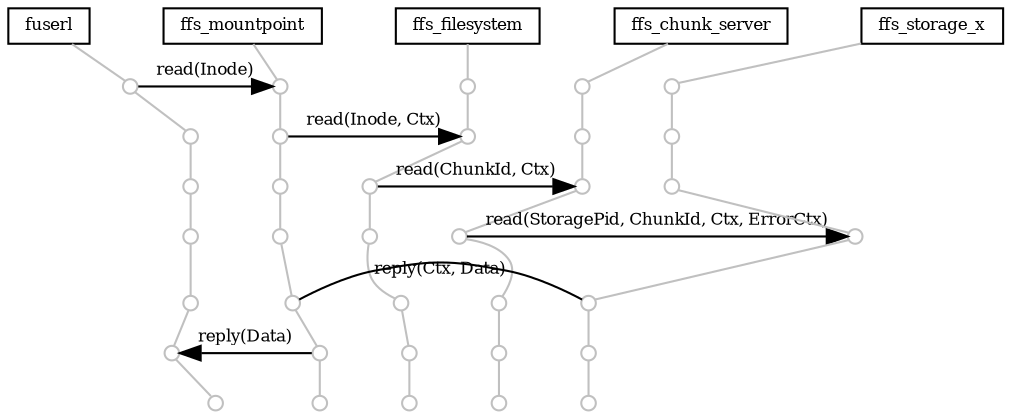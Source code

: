 digraph G{
    ranksep=.1;
    size="7.5,7.5";
    node [fontsize=8, style=point, width=.1, height=.1, color=grey, label=""];
    edge [arrowhead=none, style=filled, color=grey];
    
    fuserl0 -> ffs_mountpoint0 [style=invis]
    ffs_mountpoint0 -> ffs_filesystem0 [style=invis]
    ffs_filesystem0 -> ffs_chunk_server0 [style=invis]
    ffs_chunk_server0 -> ffs_storage_x0 [style=invis]

    fuserl0 [color=black, shape=box, label="fuserl"];
    fuserl0 -> fuserl1;
    fuserl1 -> fuserl2;
    fuserl2 -> fuserl3;
    fuserl3 -> fuserl4;
    fuserl4 -> fuserl5;
    fuserl5 -> fuserl6;
    fuserl6 -> fuserl7;

    ffs_mountpoint0 [color=black, shape=box, label="ffs_mountpoint"];
    ffs_mountpoint0 -> ffs_mountpoint1;
    ffs_mountpoint1 -> ffs_mountpoint2;
    ffs_mountpoint2 -> ffs_mountpoint3;
    ffs_mountpoint3 -> ffs_mountpoint4;
    ffs_mountpoint4 -> ffs_mountpoint5;
    ffs_mountpoint5 -> ffs_mountpoint6;
    ffs_mountpoint6 -> ffs_mountpoint7;
    
    ffs_filesystem0 [color=black, shape=box, label="ffs_filesystem"];
    ffs_filesystem0 -> ffs_filesystem1;
    ffs_filesystem1 -> ffs_filesystem2;
    ffs_filesystem2 -> ffs_filesystem3;
    ffs_filesystem3 -> ffs_filesystem4;
    ffs_filesystem4 -> ffs_filesystem5;
    ffs_filesystem5 -> ffs_filesystem6;
    ffs_filesystem6 -> ffs_filesystem7;
 
    ffs_chunk_server0 [color=black, shape=box, label="ffs_chunk_server"];
    ffs_chunk_server0 -> ffs_chunk_server1;
    ffs_chunk_server1 -> ffs_chunk_server2;
    ffs_chunk_server2 -> ffs_chunk_server3;
    ffs_chunk_server3 -> ffs_chunk_server4;
    ffs_chunk_server4 -> ffs_chunk_server5;
    ffs_chunk_server5 -> ffs_chunk_server6;
    ffs_chunk_server6 -> ffs_chunk_server7;


    ffs_storage_x0 [color=black, shape=box, label="ffs_storage_x"];
    ffs_storage_x0 -> ffs_storage_x1;
    ffs_storage_x1 -> ffs_storage_x2;
    ffs_storage_x2 -> ffs_storage_x3;
    ffs_storage_x3 -> ffs_storage_x4;
    ffs_storage_x4 -> ffs_storage_x5;
    ffs_storage_x5 -> ffs_storage_x6;
    ffs_storage_x6 -> ffs_storage_x7;

    {rank = same; edge[style=invis] fuserl0 -> ffs_mountpoint0 -> ffs_filesystem0 -> ffs_chunk_server0 -> ffs_storage_x0}
    {rank = same; edge[style=invis] fuserl1 -> ffs_mountpoint1 -> ffs_filesystem1 -> ffs_chunk_server1 -> ffs_storage_x1}
    {rank = same; edge[style=invis] fuserl2 -> ffs_mountpoint2 -> ffs_filesystem2 -> ffs_chunk_server2 -> ffs_storage_x2}
    {rank = same; edge[style=invis] fuserl3 -> ffs_mountpoint3 -> ffs_filesystem3 -> ffs_chunk_server3 -> ffs_storage_x3}
    {rank = same; edge[style=invis] fuserl4 -> ffs_mountpoint4 -> ffs_filesystem4 -> ffs_chunk_server4 -> ffs_storage_x4}
    {rank = same; edge[style=invis] fuserl5 -> ffs_mountpoint5 -> ffs_filesystem5 -> ffs_chunk_server5 -> ffs_storage_x5}
    {rank = same; edge[style=invis] fuserl6 -> ffs_mountpoint6 -> ffs_filesystem6 -> ffs_chunk_server6 -> ffs_storage_x6}
    {rank = same; edge[style=invis] fuserl7 -> ffs_mountpoint7 -> ffs_filesystem7 -> ffs_chunk_server7 -> ffs_storage_x7}
    

    edge [style=filled, fontsize=8, weight=0, arrowtail=none,
          arrowhead=normal, color=black];

    // Transitions
    fuserl1 -> ffs_mountpoint1 [label="read(Inode)"]
    ffs_mountpoint2 -> ffs_filesystem2 [label="read(Inode, Ctx)"]
    ffs_filesystem3 -> ffs_chunk_server3 [label="read(ChunkId, Ctx)"]
    ffs_chunk_server4 -> ffs_storage_x4 [label="read(StoragePid, ChunkId, Ctx, ErrorCtx)"]
    ffs_storage_x5 -> ffs_mountpoint5 [label="reply(Ctx, Data)",arrowhead=none]
    ffs_mountpoint6 -> fuserl6 [label="reply(Data)"]
}

